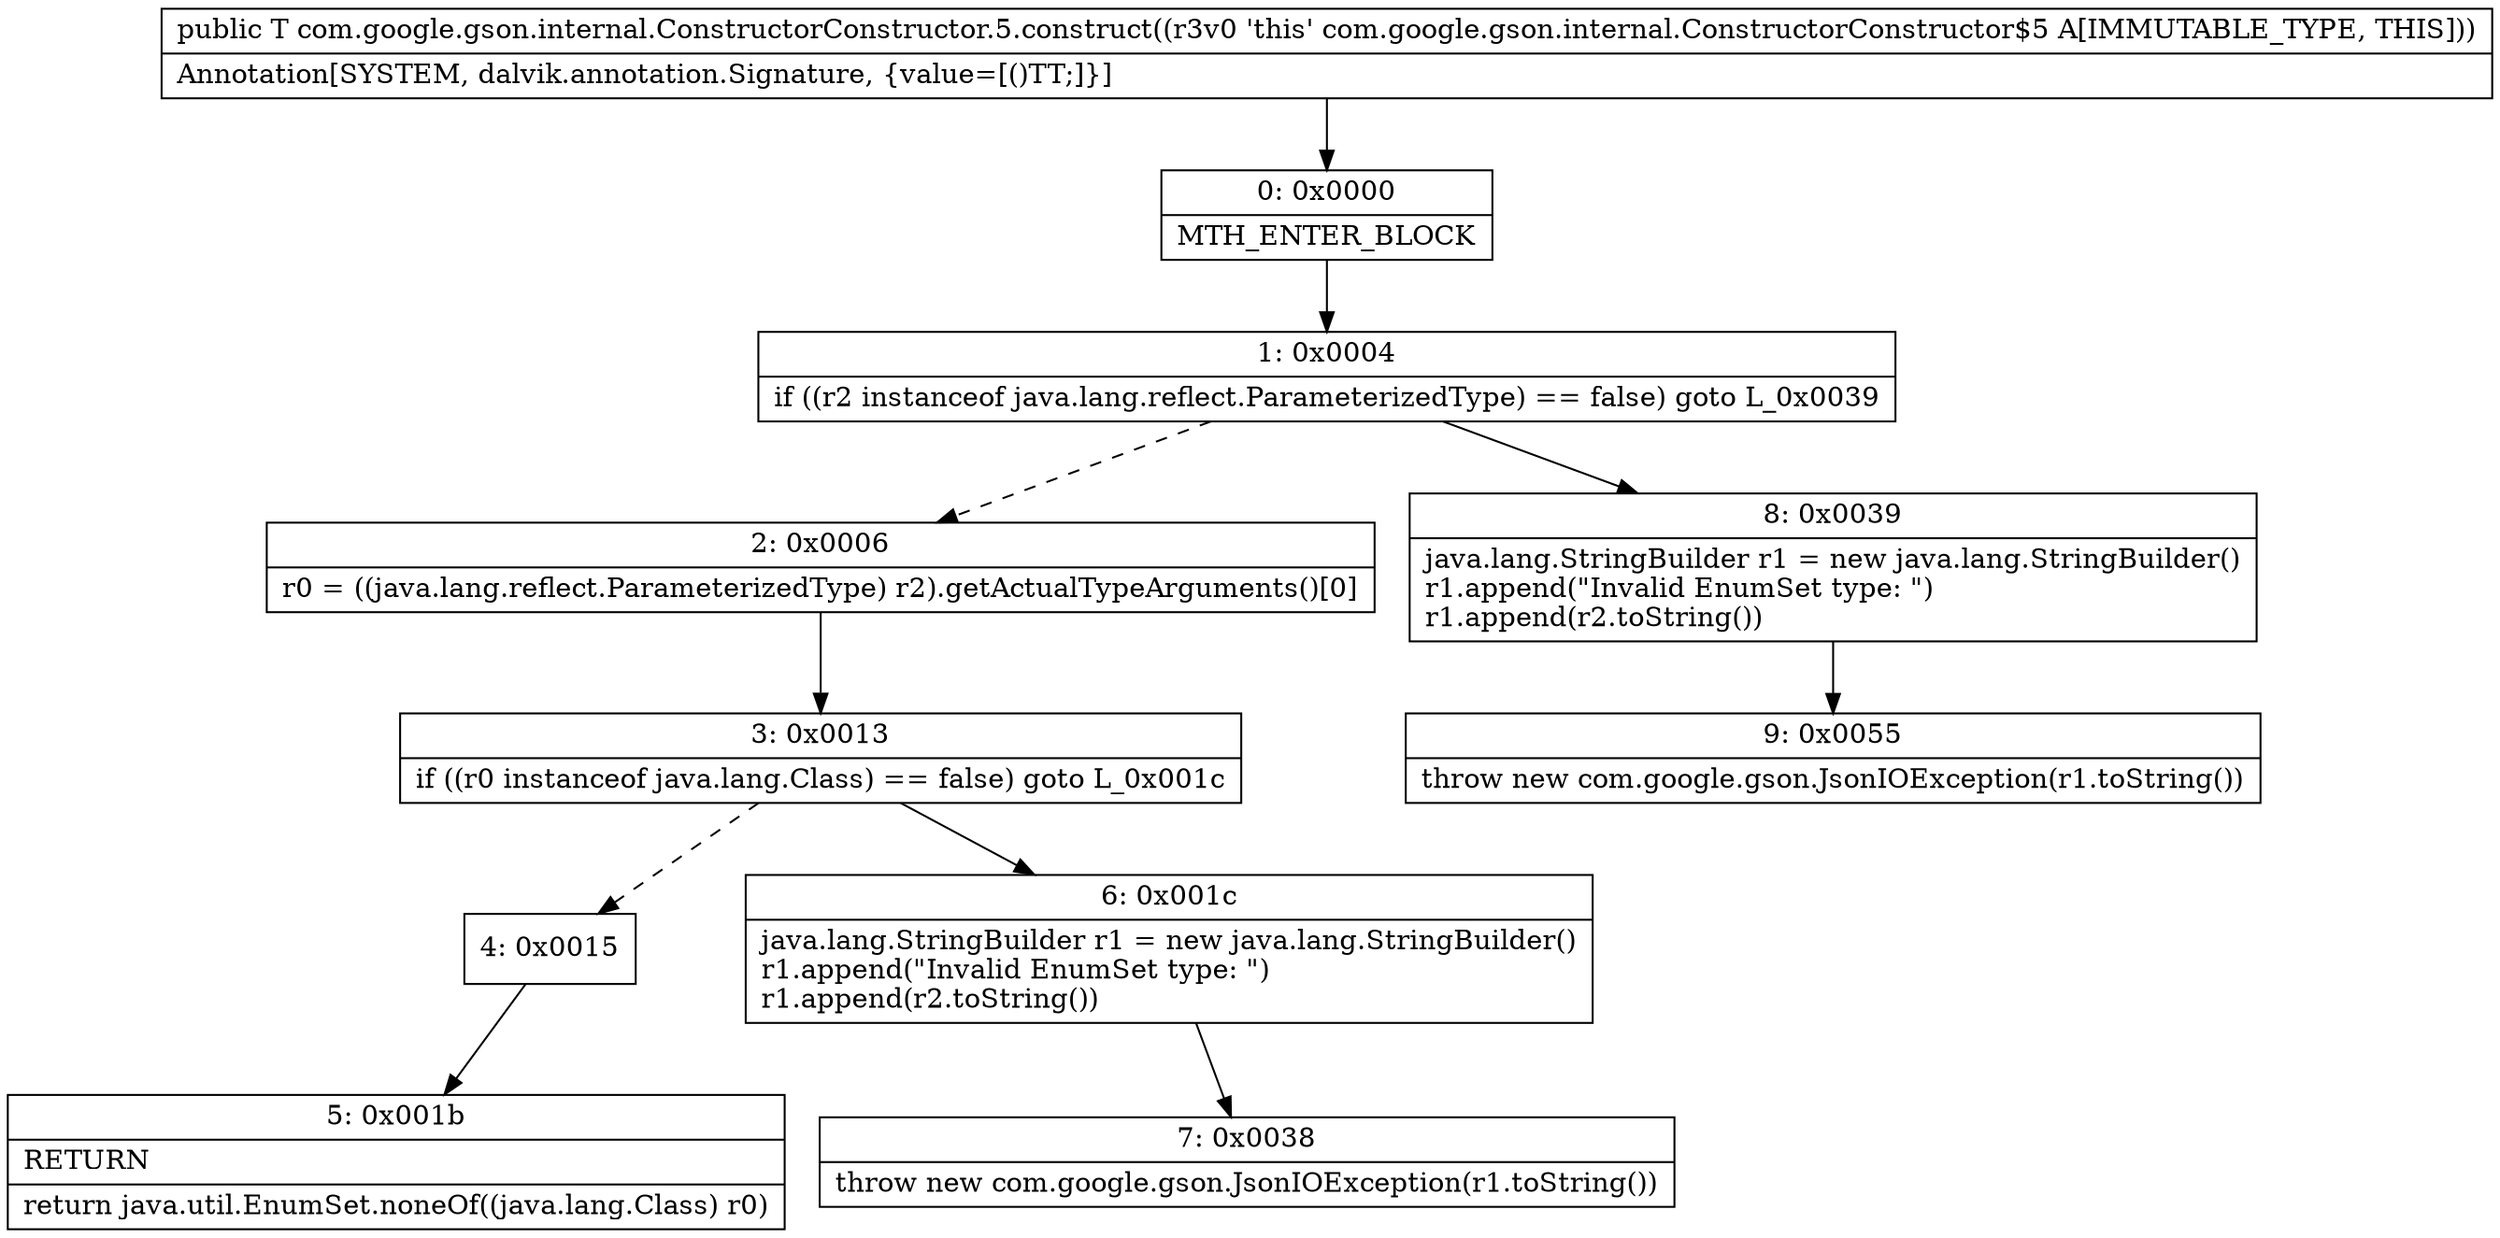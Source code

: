 digraph "CFG forcom.google.gson.internal.ConstructorConstructor.5.construct()Ljava\/lang\/Object;" {
Node_0 [shape=record,label="{0\:\ 0x0000|MTH_ENTER_BLOCK\l}"];
Node_1 [shape=record,label="{1\:\ 0x0004|if ((r2 instanceof java.lang.reflect.ParameterizedType) == false) goto L_0x0039\l}"];
Node_2 [shape=record,label="{2\:\ 0x0006|r0 = ((java.lang.reflect.ParameterizedType) r2).getActualTypeArguments()[0]\l}"];
Node_3 [shape=record,label="{3\:\ 0x0013|if ((r0 instanceof java.lang.Class) == false) goto L_0x001c\l}"];
Node_4 [shape=record,label="{4\:\ 0x0015}"];
Node_5 [shape=record,label="{5\:\ 0x001b|RETURN\l|return java.util.EnumSet.noneOf((java.lang.Class) r0)\l}"];
Node_6 [shape=record,label="{6\:\ 0x001c|java.lang.StringBuilder r1 = new java.lang.StringBuilder()\lr1.append(\"Invalid EnumSet type: \")\lr1.append(r2.toString())\l}"];
Node_7 [shape=record,label="{7\:\ 0x0038|throw new com.google.gson.JsonIOException(r1.toString())\l}"];
Node_8 [shape=record,label="{8\:\ 0x0039|java.lang.StringBuilder r1 = new java.lang.StringBuilder()\lr1.append(\"Invalid EnumSet type: \")\lr1.append(r2.toString())\l}"];
Node_9 [shape=record,label="{9\:\ 0x0055|throw new com.google.gson.JsonIOException(r1.toString())\l}"];
MethodNode[shape=record,label="{public T com.google.gson.internal.ConstructorConstructor.5.construct((r3v0 'this' com.google.gson.internal.ConstructorConstructor$5 A[IMMUTABLE_TYPE, THIS]))  | Annotation[SYSTEM, dalvik.annotation.Signature, \{value=[()TT;]\}]\l}"];
MethodNode -> Node_0;
Node_0 -> Node_1;
Node_1 -> Node_2[style=dashed];
Node_1 -> Node_8;
Node_2 -> Node_3;
Node_3 -> Node_4[style=dashed];
Node_3 -> Node_6;
Node_4 -> Node_5;
Node_6 -> Node_7;
Node_8 -> Node_9;
}

